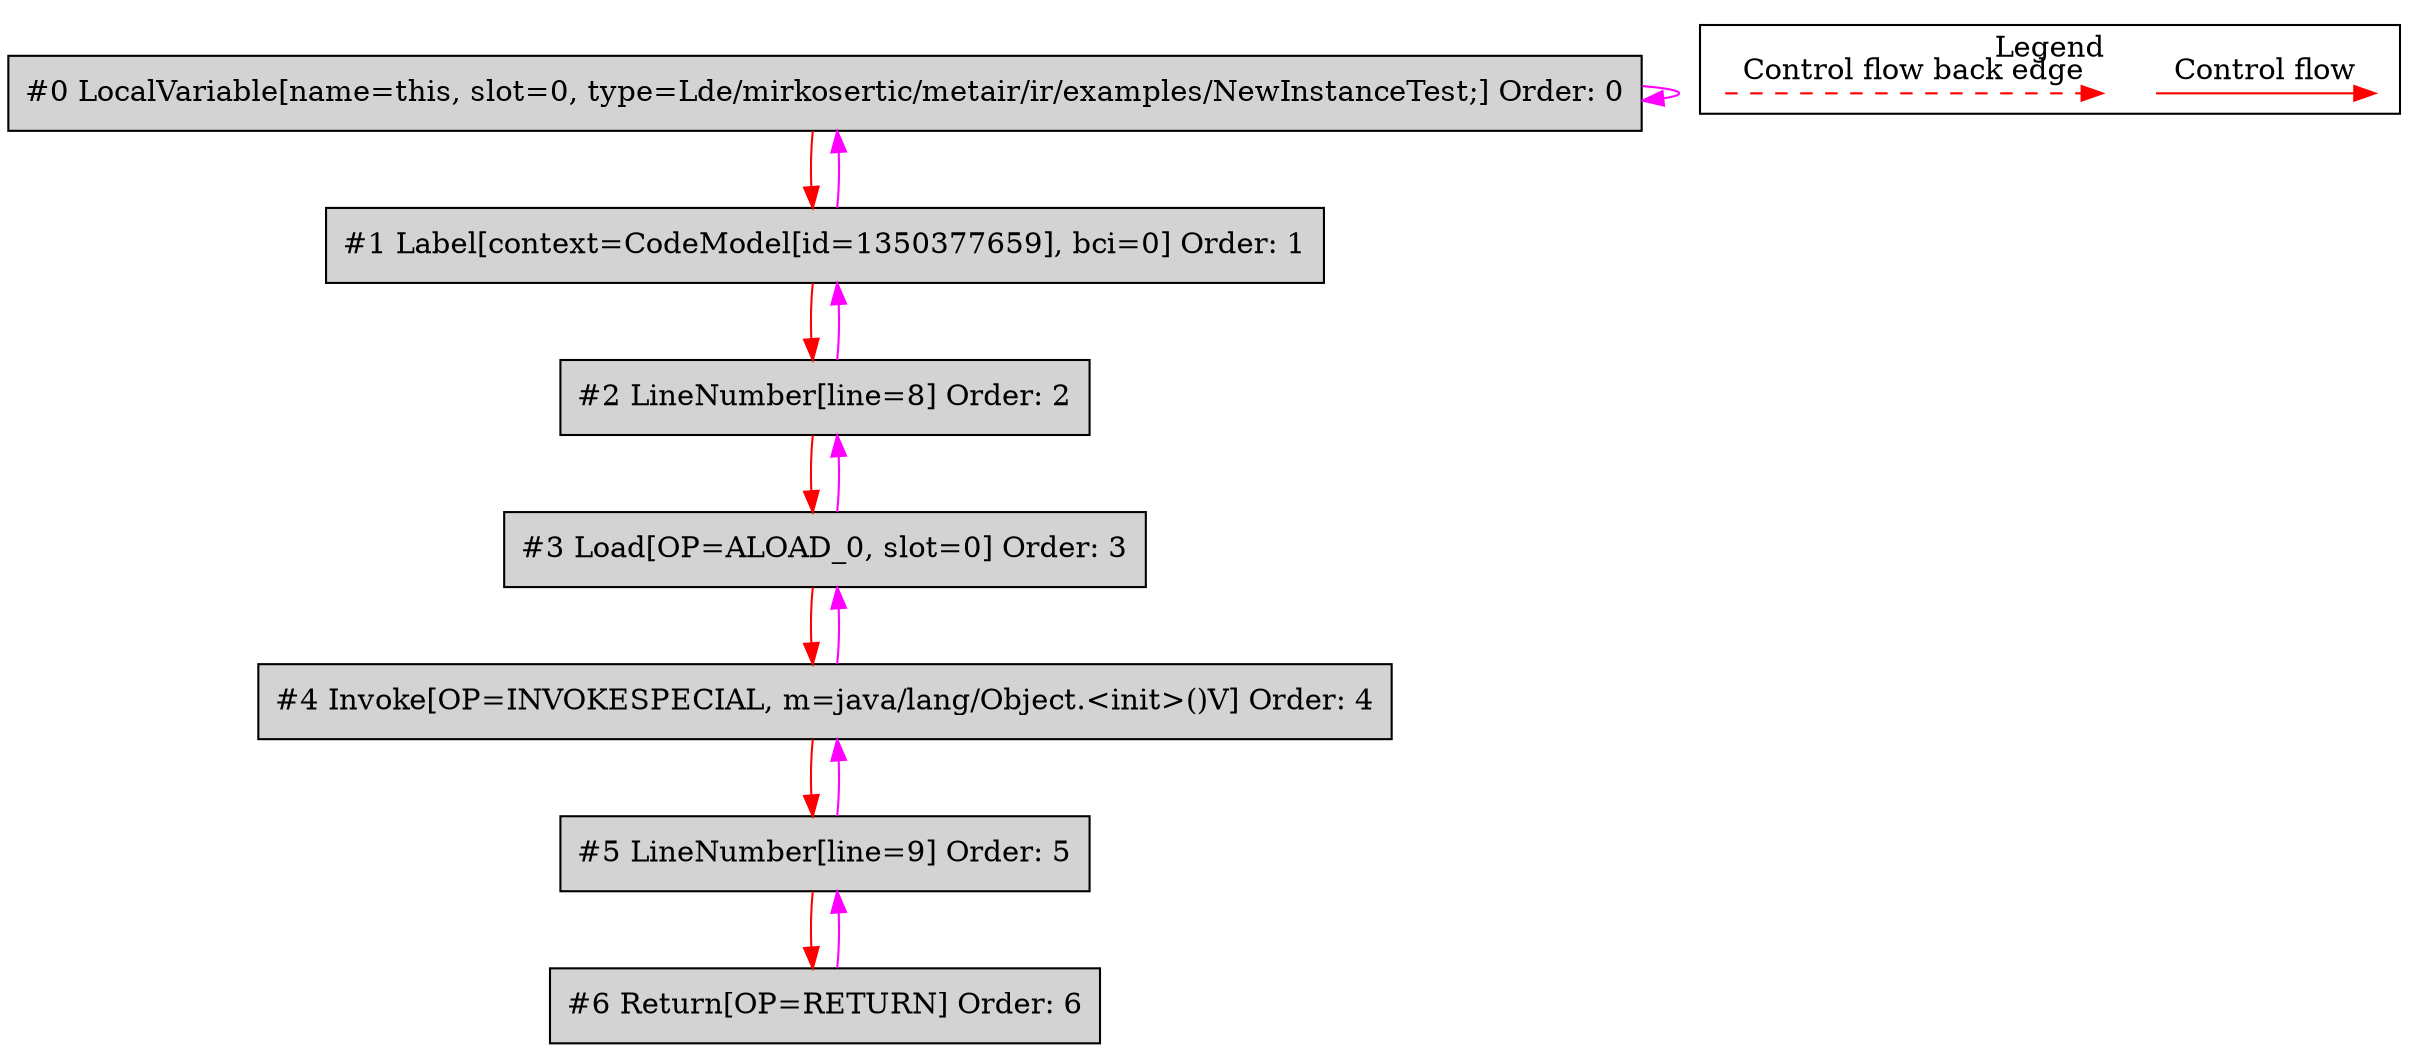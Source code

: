 digraph {
 ordering="in";
 node0[label="#0 LocalVariable[name=this, slot=0, type=Lde/mirkosertic/metair/ir/examples/NewInstanceTest;] Order: 0", shape=box, fillcolor=lightgrey, style=filled];
 node1[label="#1 Label[context=CodeModel[id=1350377659], bci=0] Order: 1", shape=box, fillcolor=lightgrey, style=filled];
 node2[label="#2 LineNumber[line=8] Order: 2", shape=box, fillcolor=lightgrey, style=filled];
 node3[label="#3 Load[OP=ALOAD_0, slot=0] Order: 3", shape=box, fillcolor=lightgrey, style=filled];
 node4[label="#4 Invoke[OP=INVOKESPECIAL, m=java/lang/Object.<init>()V] Order: 4", shape=box, fillcolor=lightgrey, style=filled];
 node5[label="#5 LineNumber[line=9] Order: 5", shape=box, fillcolor=lightgrey, style=filled];
 node6[label="#6 Return[OP=RETURN] Order: 6", shape=box, fillcolor=lightgrey, style=filled];
 node0 -> node0[color=fuchsia];
 node0 -> node1[color=red];
 node1 -> node0[color=fuchsia];
 node1 -> node2[color=red];
 node2 -> node1[color=fuchsia];
 node2 -> node3[color=red];
 node3 -> node2[color=fuchsia];
 node3 -> node4[color=red];
 node4 -> node3[color=fuchsia];
 node4 -> node5[color=red];
 node5 -> node4[color=fuchsia];
 node5 -> node6[color=red];
 node6 -> node5[color=fuchsia];
 subgraph cluster_000 {
  label = "Legend";
  node [shape=point]
  {
   rank=same;
   c0 [style = invis];
   c1 [style = invis];
   c2 [style = invis];
   c3 [style = invis];
  }
  c0 -> c1 [label="Control flow", style=solid, color=red]
  c2 -> c3 [label="Control flow back edge", style=dashed, color=red]
 }

}

